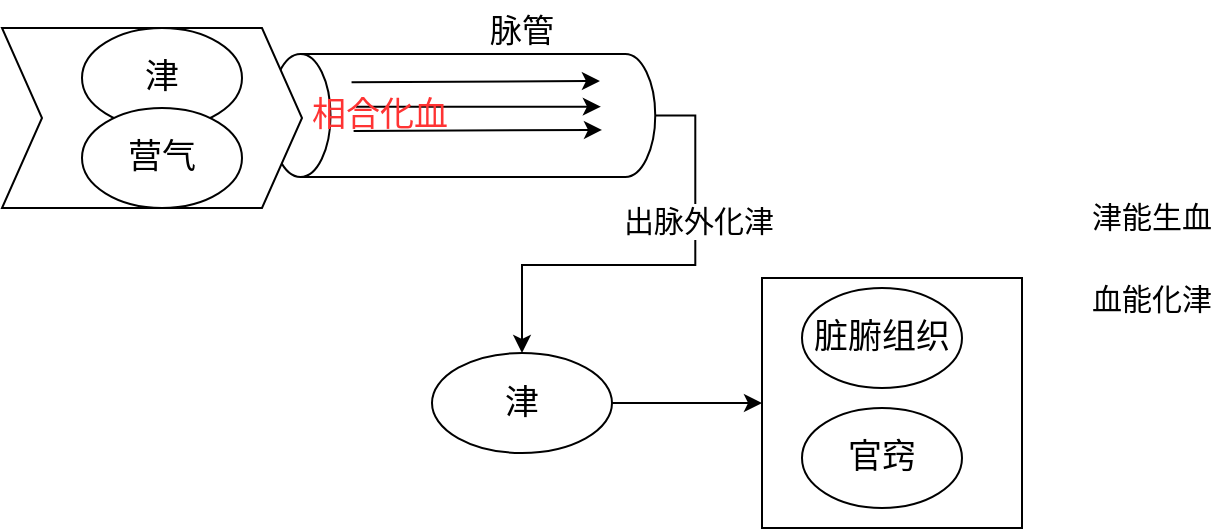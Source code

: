 <mxfile version="22.1.12" type="github">
  <diagram name="第 1 页" id="kXdqpukRPmYXxGtKRsjE">
    <mxGraphModel dx="1050" dy="557" grid="1" gridSize="10" guides="1" tooltips="1" connect="1" arrows="1" fold="1" page="1" pageScale="1" pageWidth="827" pageHeight="1169" math="0" shadow="0">
      <root>
        <mxCell id="0" />
        <mxCell id="1" parent="0" />
        <mxCell id="PWUjFL_8KTTZmlBbb4qg-2" value="" style="shape=cylinder3;whiteSpace=wrap;html=1;boundedLbl=1;backgroundOutline=1;size=15;rotation=-90;" vertex="1" parent="1">
          <mxGeometry x="329.69" y="37.57" width="61.5" height="192.37" as="geometry" />
        </mxCell>
        <mxCell id="PWUjFL_8KTTZmlBbb4qg-37" value="" style="shape=step;perimeter=stepPerimeter;whiteSpace=wrap;html=1;fixedSize=1;" vertex="1" parent="1">
          <mxGeometry x="130" y="90" width="150" height="90" as="geometry" />
        </mxCell>
        <mxCell id="PWUjFL_8KTTZmlBbb4qg-1" value="津" style="ellipse;whiteSpace=wrap;html=1;fontSize=17;" vertex="1" parent="1">
          <mxGeometry x="170" y="90" width="80" height="50" as="geometry" />
        </mxCell>
        <mxCell id="PWUjFL_8KTTZmlBbb4qg-27" style="edgeStyle=orthogonalEdgeStyle;rounded=0;orthogonalLoop=1;jettySize=auto;html=1;exitX=0.5;exitY=1;exitDx=0;exitDy=0;exitPerimeter=0;entryX=0.5;entryY=0;entryDx=0;entryDy=0;" edge="1" parent="1" source="PWUjFL_8KTTZmlBbb4qg-2" target="PWUjFL_8KTTZmlBbb4qg-25">
          <mxGeometry relative="1" as="geometry">
            <mxPoint x="530" y="80" as="targetPoint" />
          </mxGeometry>
        </mxCell>
        <mxCell id="PWUjFL_8KTTZmlBbb4qg-33" value="&lt;font style=&quot;font-size: 15px;&quot;&gt;出脉外化津&lt;/font&gt;" style="edgeLabel;html=1;align=center;verticalAlign=middle;resizable=0;points=[];" vertex="1" connectable="0" parent="PWUjFL_8KTTZmlBbb4qg-27">
          <mxGeometry x="-0.361" y="1" relative="1" as="geometry">
            <mxPoint as="offset" />
          </mxGeometry>
        </mxCell>
        <mxCell id="PWUjFL_8KTTZmlBbb4qg-9" value="脉管" style="text;html=1;strokeColor=none;fillColor=none;align=center;verticalAlign=middle;whiteSpace=wrap;rounded=0;fontSize=16;" vertex="1" parent="1">
          <mxGeometry x="360" y="76" width="60" height="30" as="geometry" />
        </mxCell>
        <mxCell id="PWUjFL_8KTTZmlBbb4qg-10" value="营气" style="ellipse;whiteSpace=wrap;html=1;fontSize=17;" vertex="1" parent="1">
          <mxGeometry x="170" y="130" width="80" height="50" as="geometry" />
        </mxCell>
        <mxCell id="PWUjFL_8KTTZmlBbb4qg-14" value="津能生血" style="text;html=1;strokeColor=none;fillColor=none;align=center;verticalAlign=middle;whiteSpace=wrap;rounded=0;fontSize=15;" vertex="1" parent="1">
          <mxGeometry x="670" y="170" width="70" height="28" as="geometry" />
        </mxCell>
        <mxCell id="PWUjFL_8KTTZmlBbb4qg-24" value="血能化津" style="text;html=1;strokeColor=none;fillColor=none;align=center;verticalAlign=middle;whiteSpace=wrap;rounded=0;fontSize=15;" vertex="1" parent="1">
          <mxGeometry x="670" y="211.25" width="70" height="28" as="geometry" />
        </mxCell>
        <mxCell id="PWUjFL_8KTTZmlBbb4qg-32" style="edgeStyle=orthogonalEdgeStyle;rounded=0;orthogonalLoop=1;jettySize=auto;html=1;exitX=1;exitY=0.5;exitDx=0;exitDy=0;entryX=0;entryY=0.5;entryDx=0;entryDy=0;" edge="1" parent="1" source="PWUjFL_8KTTZmlBbb4qg-25" target="PWUjFL_8KTTZmlBbb4qg-31">
          <mxGeometry relative="1" as="geometry" />
        </mxCell>
        <mxCell id="PWUjFL_8KTTZmlBbb4qg-25" value="津" style="ellipse;whiteSpace=wrap;html=1;fontSize=17;" vertex="1" parent="1">
          <mxGeometry x="345" y="252.5" width="90" height="50" as="geometry" />
        </mxCell>
        <mxCell id="PWUjFL_8KTTZmlBbb4qg-31" value="" style="rounded=0;whiteSpace=wrap;html=1;" vertex="1" parent="1">
          <mxGeometry x="510" y="215" width="130" height="125" as="geometry" />
        </mxCell>
        <mxCell id="PWUjFL_8KTTZmlBbb4qg-4" value="" style="endArrow=classic;html=1;rounded=0;" edge="1" parent="1">
          <mxGeometry width="50" height="50" relative="1" as="geometry">
            <mxPoint x="304.771" y="117.083" as="sourcePoint" />
            <mxPoint x="428.966" y="116.5" as="targetPoint" />
          </mxGeometry>
        </mxCell>
        <mxCell id="PWUjFL_8KTTZmlBbb4qg-5" value="" style="endArrow=classic;html=1;rounded=0;" edge="1" parent="1">
          <mxGeometry width="50" height="50" relative="1" as="geometry">
            <mxPoint x="306.997" y="129.316" as="sourcePoint" />
            <mxPoint x="429.443" y="129.316" as="targetPoint" />
          </mxGeometry>
        </mxCell>
        <mxCell id="PWUjFL_8KTTZmlBbb4qg-6" value="" style="endArrow=classic;html=1;rounded=0;" edge="1" parent="1">
          <mxGeometry width="50" height="50" relative="1" as="geometry">
            <mxPoint x="305.804" y="141.55" as="sourcePoint" />
            <mxPoint x="430" y="140.967" as="targetPoint" />
          </mxGeometry>
        </mxCell>
        <mxCell id="PWUjFL_8KTTZmlBbb4qg-23" value="相合化血" style="text;html=1;strokeColor=none;fillColor=none;align=center;verticalAlign=middle;whiteSpace=wrap;rounded=0;fontSize=17;fontColor=#FF3333;" vertex="1" parent="1">
          <mxGeometry x="260" y="122.37" width="118.073" height="22.772" as="geometry" />
        </mxCell>
        <mxCell id="PWUjFL_8KTTZmlBbb4qg-39" value="脏腑组织" style="ellipse;whiteSpace=wrap;html=1;fontSize=17;" vertex="1" parent="1">
          <mxGeometry x="530" y="220" width="80" height="50" as="geometry" />
        </mxCell>
        <mxCell id="PWUjFL_8KTTZmlBbb4qg-40" value="官窍" style="ellipse;whiteSpace=wrap;html=1;fontSize=17;" vertex="1" parent="1">
          <mxGeometry x="530" y="280" width="80" height="50" as="geometry" />
        </mxCell>
      </root>
    </mxGraphModel>
  </diagram>
</mxfile>
